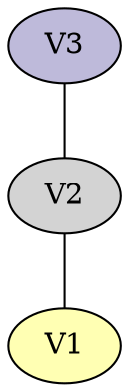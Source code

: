 graph colored {
node [style=filled colorscheme="set312"];
V2--V1;
V3--V2;
V1[fillcolor="2"];
V3[fillcolor="3"];
}